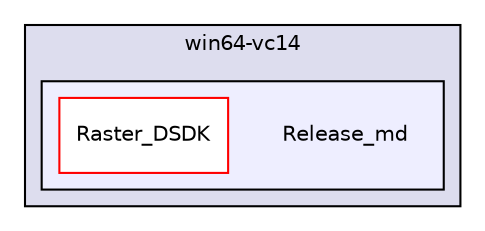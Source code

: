 digraph "Release_md" {
  bgcolor=transparent;
  compound=true
  node [ fontsize="10", fontname="Helvetica"];
  edge [ labelfontsize="10", labelfontname="Helvetica"];
  subgraph clusterdir_d232024d7611dcc3771ae0d7fa604eca {
    graph [ bgcolor="#ddddee", pencolor="black", label="win64-vc14" fontname="Helvetica", fontsize="10", URL="dir_d232024d7611dcc3771ae0d7fa604eca.html"]
  subgraph clusterdir_90acd43adc3df5bdab3f73e8aa41bbc8 {
    graph [ bgcolor="#eeeeff", pencolor="black", label="" URL="dir_90acd43adc3df5bdab3f73e8aa41bbc8.html"];
    dir_90acd43adc3df5bdab3f73e8aa41bbc8 [shape=plaintext label="Release_md"];
    dir_96607df4e9506e457ddf5a92a4f39e78 [shape=box label="Raster_DSDK" color="red" fillcolor="white" style="filled" URL="dir_96607df4e9506e457ddf5a92a4f39e78.html"];
  }
  }
}
